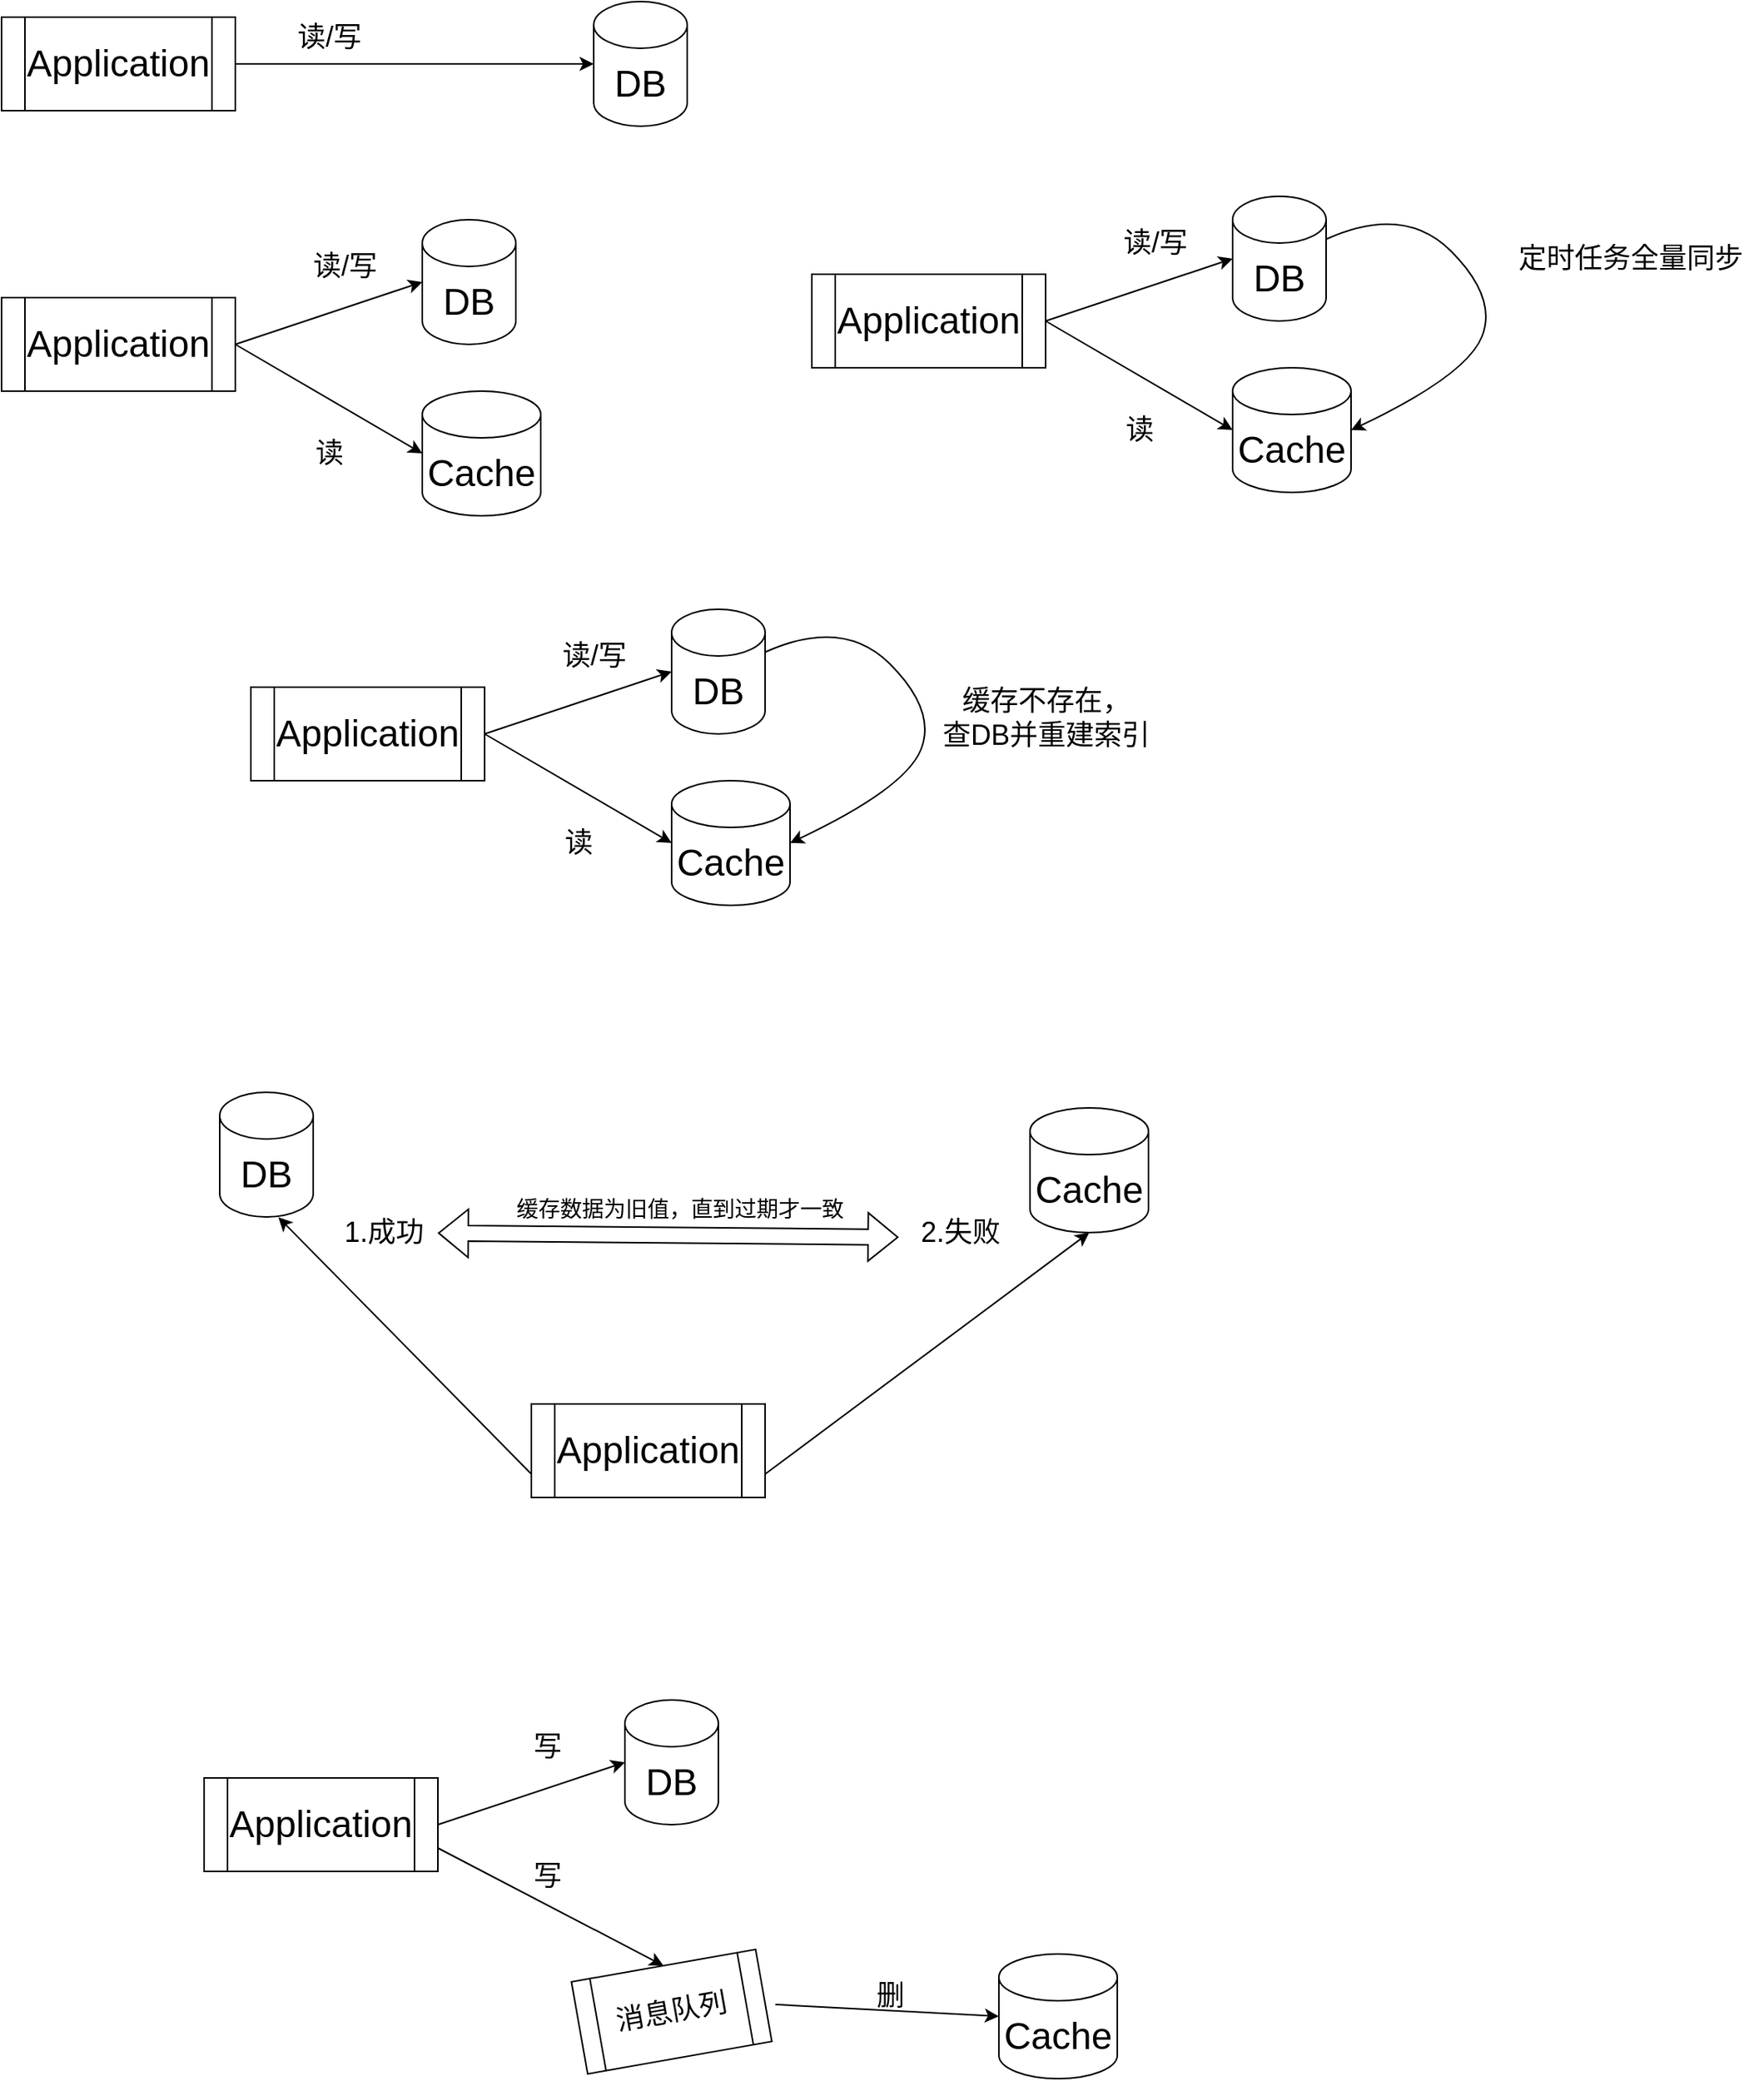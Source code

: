<mxfile version="24.6.2" type="github">
  <diagram name="第 1 页" id="JWLNBZ34yQrrgjN8jXxC">
    <mxGraphModel dx="1290" dy="541" grid="1" gridSize="10" guides="1" tooltips="1" connect="1" arrows="1" fold="1" page="1" pageScale="1" pageWidth="827" pageHeight="1169" math="0" shadow="0">
      <root>
        <mxCell id="0" />
        <mxCell id="1" parent="0" />
        <mxCell id="CinCgs0DXtn0vezCHFaC-1" value="&lt;font style=&quot;font-size: 24px;&quot;&gt;DB&lt;/font&gt;" style="shape=cylinder3;whiteSpace=wrap;html=1;boundedLbl=1;backgroundOutline=1;size=15;" parent="1" vertex="1">
          <mxGeometry x="500" y="60" width="60" height="80" as="geometry" />
        </mxCell>
        <mxCell id="CinCgs0DXtn0vezCHFaC-2" value="&lt;font style=&quot;font-size: 24px;&quot;&gt;Application&lt;/font&gt;" style="shape=process;whiteSpace=wrap;html=1;backgroundOutline=1;" parent="1" vertex="1">
          <mxGeometry x="120" y="70" width="150" height="60" as="geometry" />
        </mxCell>
        <mxCell id="CinCgs0DXtn0vezCHFaC-3" value="" style="endArrow=classic;html=1;rounded=0;exitX=1;exitY=0.5;exitDx=0;exitDy=0;entryX=0;entryY=0.5;entryDx=0;entryDy=0;entryPerimeter=0;" parent="1" source="CinCgs0DXtn0vezCHFaC-2" target="CinCgs0DXtn0vezCHFaC-1" edge="1">
          <mxGeometry width="50" height="50" relative="1" as="geometry">
            <mxPoint x="410" y="120" as="sourcePoint" />
            <mxPoint x="460" y="70" as="targetPoint" />
          </mxGeometry>
        </mxCell>
        <mxCell id="CinCgs0DXtn0vezCHFaC-4" value="&lt;font style=&quot;font-size: 24px;&quot;&gt;DB&lt;/font&gt;" style="shape=cylinder3;whiteSpace=wrap;html=1;boundedLbl=1;backgroundOutline=1;size=15;" parent="1" vertex="1">
          <mxGeometry x="390" y="200" width="60" height="80" as="geometry" />
        </mxCell>
        <mxCell id="CinCgs0DXtn0vezCHFaC-5" value="&lt;font style=&quot;font-size: 24px;&quot;&gt;Application&lt;/font&gt;" style="shape=process;whiteSpace=wrap;html=1;backgroundOutline=1;" parent="1" vertex="1">
          <mxGeometry x="120" y="250" width="150" height="60" as="geometry" />
        </mxCell>
        <mxCell id="CinCgs0DXtn0vezCHFaC-7" value="&lt;font style=&quot;font-size: 24px;&quot;&gt;Cache&lt;/font&gt;" style="shape=cylinder3;whiteSpace=wrap;html=1;boundedLbl=1;backgroundOutline=1;size=15;" parent="1" vertex="1">
          <mxGeometry x="390" y="310" width="76" height="80" as="geometry" />
        </mxCell>
        <mxCell id="CinCgs0DXtn0vezCHFaC-9" value="" style="endArrow=classic;html=1;rounded=0;exitX=1;exitY=0.5;exitDx=0;exitDy=0;entryX=0;entryY=0.5;entryDx=0;entryDy=0;entryPerimeter=0;" parent="1" source="CinCgs0DXtn0vezCHFaC-5" target="CinCgs0DXtn0vezCHFaC-4" edge="1">
          <mxGeometry width="50" height="50" relative="1" as="geometry">
            <mxPoint x="350" y="330" as="sourcePoint" />
            <mxPoint x="400" y="280" as="targetPoint" />
          </mxGeometry>
        </mxCell>
        <mxCell id="CinCgs0DXtn0vezCHFaC-10" value="" style="endArrow=classic;html=1;rounded=0;exitX=1;exitY=0.5;exitDx=0;exitDy=0;entryX=0;entryY=0.5;entryDx=0;entryDy=0;entryPerimeter=0;" parent="1" source="CinCgs0DXtn0vezCHFaC-5" target="CinCgs0DXtn0vezCHFaC-7" edge="1">
          <mxGeometry width="50" height="50" relative="1" as="geometry">
            <mxPoint x="320" y="380" as="sourcePoint" />
            <mxPoint x="370" y="330" as="targetPoint" />
          </mxGeometry>
        </mxCell>
        <mxCell id="CinCgs0DXtn0vezCHFaC-11" value="&lt;font style=&quot;font-size: 18px;&quot;&gt;读/写&lt;/font&gt;" style="text;html=1;align=center;verticalAlign=middle;resizable=0;points=[];autosize=1;strokeColor=none;fillColor=none;" parent="1" vertex="1">
          <mxGeometry x="300" y="63" width="60" height="40" as="geometry" />
        </mxCell>
        <mxCell id="CinCgs0DXtn0vezCHFaC-12" value="&lt;font style=&quot;font-size: 18px;&quot;&gt;读/写&lt;/font&gt;" style="text;html=1;align=center;verticalAlign=middle;resizable=0;points=[];autosize=1;strokeColor=none;fillColor=none;" parent="1" vertex="1">
          <mxGeometry x="310" y="210" width="60" height="40" as="geometry" />
        </mxCell>
        <mxCell id="CinCgs0DXtn0vezCHFaC-13" value="&lt;font style=&quot;font-size: 18px;&quot;&gt;读&lt;/font&gt;" style="text;html=1;align=center;verticalAlign=middle;resizable=0;points=[];autosize=1;strokeColor=none;fillColor=none;" parent="1" vertex="1">
          <mxGeometry x="310" y="330" width="40" height="40" as="geometry" />
        </mxCell>
        <mxCell id="CinCgs0DXtn0vezCHFaC-14" value="&lt;font style=&quot;font-size: 24px;&quot;&gt;DB&lt;/font&gt;" style="shape=cylinder3;whiteSpace=wrap;html=1;boundedLbl=1;backgroundOutline=1;size=15;" parent="1" vertex="1">
          <mxGeometry x="910" y="185" width="60" height="80" as="geometry" />
        </mxCell>
        <mxCell id="CinCgs0DXtn0vezCHFaC-15" value="&lt;font style=&quot;font-size: 24px;&quot;&gt;Application&lt;/font&gt;" style="shape=process;whiteSpace=wrap;html=1;backgroundOutline=1;" parent="1" vertex="1">
          <mxGeometry x="640" y="235" width="150" height="60" as="geometry" />
        </mxCell>
        <mxCell id="CinCgs0DXtn0vezCHFaC-16" value="&lt;font style=&quot;font-size: 24px;&quot;&gt;Cache&lt;/font&gt;" style="shape=cylinder3;whiteSpace=wrap;html=1;boundedLbl=1;backgroundOutline=1;size=15;" parent="1" vertex="1">
          <mxGeometry x="910" y="295" width="76" height="80" as="geometry" />
        </mxCell>
        <mxCell id="CinCgs0DXtn0vezCHFaC-17" value="" style="endArrow=classic;html=1;rounded=0;exitX=1;exitY=0.5;exitDx=0;exitDy=0;entryX=0;entryY=0.5;entryDx=0;entryDy=0;entryPerimeter=0;" parent="1" source="CinCgs0DXtn0vezCHFaC-15" target="CinCgs0DXtn0vezCHFaC-14" edge="1">
          <mxGeometry width="50" height="50" relative="1" as="geometry">
            <mxPoint x="870" y="315" as="sourcePoint" />
            <mxPoint x="920" y="265" as="targetPoint" />
          </mxGeometry>
        </mxCell>
        <mxCell id="CinCgs0DXtn0vezCHFaC-18" value="" style="endArrow=classic;html=1;rounded=0;exitX=1;exitY=0.5;exitDx=0;exitDy=0;entryX=0;entryY=0.5;entryDx=0;entryDy=0;entryPerimeter=0;" parent="1" source="CinCgs0DXtn0vezCHFaC-15" target="CinCgs0DXtn0vezCHFaC-16" edge="1">
          <mxGeometry width="50" height="50" relative="1" as="geometry">
            <mxPoint x="840" y="365" as="sourcePoint" />
            <mxPoint x="890" y="315" as="targetPoint" />
          </mxGeometry>
        </mxCell>
        <mxCell id="CinCgs0DXtn0vezCHFaC-19" value="&lt;font style=&quot;font-size: 18px;&quot;&gt;读/写&lt;/font&gt;" style="text;html=1;align=center;verticalAlign=middle;resizable=0;points=[];autosize=1;strokeColor=none;fillColor=none;" parent="1" vertex="1">
          <mxGeometry x="830" y="195" width="60" height="40" as="geometry" />
        </mxCell>
        <mxCell id="CinCgs0DXtn0vezCHFaC-20" value="&lt;font style=&quot;font-size: 18px;&quot;&gt;读&lt;/font&gt;" style="text;html=1;align=center;verticalAlign=middle;resizable=0;points=[];autosize=1;strokeColor=none;fillColor=none;" parent="1" vertex="1">
          <mxGeometry x="830" y="315" width="40" height="40" as="geometry" />
        </mxCell>
        <mxCell id="CinCgs0DXtn0vezCHFaC-21" value="" style="curved=1;endArrow=classic;html=1;rounded=0;exitX=1;exitY=0;exitDx=0;exitDy=27.5;exitPerimeter=0;entryX=1;entryY=0.5;entryDx=0;entryDy=0;entryPerimeter=0;" parent="1" source="CinCgs0DXtn0vezCHFaC-14" target="CinCgs0DXtn0vezCHFaC-16" edge="1">
          <mxGeometry width="50" height="50" relative="1" as="geometry">
            <mxPoint x="1020" y="255" as="sourcePoint" />
            <mxPoint x="1140" y="238" as="targetPoint" />
            <Array as="points">
              <mxPoint x="1020" y="190" />
              <mxPoint x="1080" y="250" />
              <mxPoint x="1060" y="300" />
            </Array>
          </mxGeometry>
        </mxCell>
        <mxCell id="CinCgs0DXtn0vezCHFaC-22" value="&lt;font style=&quot;font-size: 18px;&quot;&gt;定时任务全量同步&lt;/font&gt;" style="text;html=1;align=center;verticalAlign=middle;resizable=0;points=[];autosize=1;strokeColor=none;fillColor=none;" parent="1" vertex="1">
          <mxGeometry x="1080" y="205" width="170" height="40" as="geometry" />
        </mxCell>
        <mxCell id="CinCgs0DXtn0vezCHFaC-23" value="&lt;font style=&quot;font-size: 24px;&quot;&gt;DB&lt;/font&gt;" style="shape=cylinder3;whiteSpace=wrap;html=1;boundedLbl=1;backgroundOutline=1;size=15;" parent="1" vertex="1">
          <mxGeometry x="550" y="450" width="60" height="80" as="geometry" />
        </mxCell>
        <mxCell id="CinCgs0DXtn0vezCHFaC-24" value="&lt;font style=&quot;font-size: 24px;&quot;&gt;Application&lt;/font&gt;" style="shape=process;whiteSpace=wrap;html=1;backgroundOutline=1;" parent="1" vertex="1">
          <mxGeometry x="280" y="500" width="150" height="60" as="geometry" />
        </mxCell>
        <mxCell id="CinCgs0DXtn0vezCHFaC-25" value="&lt;font style=&quot;font-size: 24px;&quot;&gt;Cache&lt;/font&gt;" style="shape=cylinder3;whiteSpace=wrap;html=1;boundedLbl=1;backgroundOutline=1;size=15;" parent="1" vertex="1">
          <mxGeometry x="550" y="560" width="76" height="80" as="geometry" />
        </mxCell>
        <mxCell id="CinCgs0DXtn0vezCHFaC-26" value="" style="endArrow=classic;html=1;rounded=0;exitX=1;exitY=0.5;exitDx=0;exitDy=0;entryX=0;entryY=0.5;entryDx=0;entryDy=0;entryPerimeter=0;" parent="1" source="CinCgs0DXtn0vezCHFaC-24" target="CinCgs0DXtn0vezCHFaC-23" edge="1">
          <mxGeometry width="50" height="50" relative="1" as="geometry">
            <mxPoint x="510" y="580" as="sourcePoint" />
            <mxPoint x="560" y="530" as="targetPoint" />
          </mxGeometry>
        </mxCell>
        <mxCell id="CinCgs0DXtn0vezCHFaC-27" value="" style="endArrow=classic;html=1;rounded=0;exitX=1;exitY=0.5;exitDx=0;exitDy=0;entryX=0;entryY=0.5;entryDx=0;entryDy=0;entryPerimeter=0;" parent="1" source="CinCgs0DXtn0vezCHFaC-24" target="CinCgs0DXtn0vezCHFaC-25" edge="1">
          <mxGeometry width="50" height="50" relative="1" as="geometry">
            <mxPoint x="480" y="630" as="sourcePoint" />
            <mxPoint x="530" y="580" as="targetPoint" />
          </mxGeometry>
        </mxCell>
        <mxCell id="CinCgs0DXtn0vezCHFaC-28" value="&lt;font style=&quot;font-size: 18px;&quot;&gt;读/写&lt;/font&gt;" style="text;html=1;align=center;verticalAlign=middle;resizable=0;points=[];autosize=1;strokeColor=none;fillColor=none;" parent="1" vertex="1">
          <mxGeometry x="470" y="460" width="60" height="40" as="geometry" />
        </mxCell>
        <mxCell id="CinCgs0DXtn0vezCHFaC-29" value="&lt;font style=&quot;font-size: 18px;&quot;&gt;读&lt;/font&gt;" style="text;html=1;align=center;verticalAlign=middle;resizable=0;points=[];autosize=1;strokeColor=none;fillColor=none;" parent="1" vertex="1">
          <mxGeometry x="470" y="580" width="40" height="40" as="geometry" />
        </mxCell>
        <mxCell id="CinCgs0DXtn0vezCHFaC-30" value="" style="curved=1;endArrow=classic;html=1;rounded=0;exitX=1;exitY=0;exitDx=0;exitDy=27.5;exitPerimeter=0;entryX=1;entryY=0.5;entryDx=0;entryDy=0;entryPerimeter=0;" parent="1" source="CinCgs0DXtn0vezCHFaC-23" target="CinCgs0DXtn0vezCHFaC-25" edge="1">
          <mxGeometry width="50" height="50" relative="1" as="geometry">
            <mxPoint x="660" y="520" as="sourcePoint" />
            <mxPoint x="780" y="503" as="targetPoint" />
            <Array as="points">
              <mxPoint x="660" y="455" />
              <mxPoint x="720" y="515" />
              <mxPoint x="700" y="565" />
            </Array>
          </mxGeometry>
        </mxCell>
        <mxCell id="CinCgs0DXtn0vezCHFaC-31" value="&lt;font style=&quot;font-size: 18px;&quot;&gt;缓存不存在，&lt;/font&gt;&lt;div&gt;&lt;font style=&quot;font-size: 18px;&quot;&gt;查DB并重建索引&lt;/font&gt;&lt;/div&gt;" style="text;html=1;align=center;verticalAlign=middle;resizable=0;points=[];autosize=1;strokeColor=none;fillColor=none;" parent="1" vertex="1">
          <mxGeometry x="710" y="490" width="160" height="60" as="geometry" />
        </mxCell>
        <mxCell id="CinCgs0DXtn0vezCHFaC-33" value="&lt;font style=&quot;font-size: 24px;&quot;&gt;DB&lt;/font&gt;" style="shape=cylinder3;whiteSpace=wrap;html=1;boundedLbl=1;backgroundOutline=1;size=15;" parent="1" vertex="1">
          <mxGeometry x="260" y="760" width="60" height="80" as="geometry" />
        </mxCell>
        <mxCell id="CinCgs0DXtn0vezCHFaC-34" value="&lt;font style=&quot;font-size: 24px;&quot;&gt;Application&lt;/font&gt;" style="shape=process;whiteSpace=wrap;html=1;backgroundOutline=1;" parent="1" vertex="1">
          <mxGeometry x="460" y="960" width="150" height="60" as="geometry" />
        </mxCell>
        <mxCell id="CinCgs0DXtn0vezCHFaC-35" value="&lt;font style=&quot;font-size: 24px;&quot;&gt;Cache&lt;/font&gt;" style="shape=cylinder3;whiteSpace=wrap;html=1;boundedLbl=1;backgroundOutline=1;size=15;" parent="1" vertex="1">
          <mxGeometry x="780" y="770" width="76" height="80" as="geometry" />
        </mxCell>
        <mxCell id="CinCgs0DXtn0vezCHFaC-36" value="" style="endArrow=classic;html=1;rounded=0;exitX=0;exitY=0.75;exitDx=0;exitDy=0;entryX=0.627;entryY=1.002;entryDx=0;entryDy=0;entryPerimeter=0;" parent="1" source="CinCgs0DXtn0vezCHFaC-34" target="CinCgs0DXtn0vezCHFaC-33" edge="1">
          <mxGeometry width="50" height="50" relative="1" as="geometry">
            <mxPoint x="500" y="810" as="sourcePoint" />
            <mxPoint x="550" y="760" as="targetPoint" />
          </mxGeometry>
        </mxCell>
        <mxCell id="CinCgs0DXtn0vezCHFaC-37" value="" style="endArrow=classic;html=1;rounded=0;exitX=1;exitY=0.75;exitDx=0;exitDy=0;entryX=0.5;entryY=1;entryDx=0;entryDy=0;entryPerimeter=0;" parent="1" source="CinCgs0DXtn0vezCHFaC-34" target="CinCgs0DXtn0vezCHFaC-35" edge="1">
          <mxGeometry width="50" height="50" relative="1" as="geometry">
            <mxPoint x="470" y="860" as="sourcePoint" />
            <mxPoint x="670" y="790" as="targetPoint" />
          </mxGeometry>
        </mxCell>
        <mxCell id="CinCgs0DXtn0vezCHFaC-42" value="&lt;font style=&quot;font-size: 18px;&quot;&gt;1.成功&lt;/font&gt;&lt;span style=&quot;color: rgba(0, 0, 0, 0); font-family: monospace; font-size: 0px; text-align: start;&quot;&gt;%3CmxGraphModel%3E%3Croot%3E%3CmxCell%20id%3D%220%22%2F%3E%3CmxCell%20id%3D%221%22%20parent%3D%220%22%2F%3E%3CmxCell%20id%3D%222%22%20value%3D%22%26lt%3Bfont%20style%3D%26quot%3Bfont-size%3A%2018px%3B%26quot%3B%26gt%3B%E8%AF%BB%26lt%3B%2Ffont%26gt%3B%22%20style%3D%22text%3Bhtml%3D1%3Balign%3Dcenter%3BverticalAlign%3Dmiddle%3Bresizable%3D0%3Bpoints%3D%5B%5D%3Bautosize%3D1%3BstrokeColor%3Dnone%3BfillColor%3Dnone%3B%22%20vertex%3D%221%22%20parent%3D%221%22%3E%3CmxGeometry%20x%3D%22470%22%20y%3D%22580%22%20width%3D%2240%22%20height%3D%2240%22%20as%3D%22geometry%22%2F%3E%3C%2FmxCell%3E%3C%2Froot%3E%3C%2FmxGraphModel%3E&lt;/span&gt;" style="text;html=1;align=center;verticalAlign=middle;resizable=0;points=[];autosize=1;strokeColor=none;fillColor=none;" parent="1" vertex="1">
          <mxGeometry x="330" y="830" width="70" height="40" as="geometry" />
        </mxCell>
        <mxCell id="CinCgs0DXtn0vezCHFaC-43" value="&lt;font style=&quot;font-size: 18px;&quot;&gt;2.失败&lt;/font&gt;" style="text;html=1;align=center;verticalAlign=middle;resizable=0;points=[];autosize=1;strokeColor=none;fillColor=none;" parent="1" vertex="1">
          <mxGeometry x="700" y="830" width="70" height="40" as="geometry" />
        </mxCell>
        <mxCell id="CinCgs0DXtn0vezCHFaC-45" value="" style="shape=flexArrow;endArrow=classic;startArrow=classic;html=1;rounded=0;entryX=-0.063;entryY=0.575;entryDx=0;entryDy=0;entryPerimeter=0;" parent="1" source="CinCgs0DXtn0vezCHFaC-42" target="CinCgs0DXtn0vezCHFaC-43" edge="1">
          <mxGeometry width="100" height="100" relative="1" as="geometry">
            <mxPoint x="540" y="940" as="sourcePoint" />
            <mxPoint x="640" y="840" as="targetPoint" />
          </mxGeometry>
        </mxCell>
        <mxCell id="CinCgs0DXtn0vezCHFaC-46" value="&lt;font style=&quot;font-size: 14px;&quot;&gt;缓存数据为旧值，直到过期才一致&lt;/font&gt;" style="text;html=1;align=center;verticalAlign=middle;resizable=0;points=[];autosize=1;strokeColor=none;fillColor=none;" parent="1" vertex="1">
          <mxGeometry x="440" y="820" width="230" height="30" as="geometry" />
        </mxCell>
        <mxCell id="ezsZt50Wm3AILTjWsK48-1" value="&lt;font style=&quot;font-size: 24px;&quot;&gt;DB&lt;/font&gt;" style="shape=cylinder3;whiteSpace=wrap;html=1;boundedLbl=1;backgroundOutline=1;size=15;" vertex="1" parent="1">
          <mxGeometry x="520" y="1150" width="60" height="80" as="geometry" />
        </mxCell>
        <mxCell id="ezsZt50Wm3AILTjWsK48-2" value="&lt;font style=&quot;font-size: 24px;&quot;&gt;Application&lt;/font&gt;" style="shape=process;whiteSpace=wrap;html=1;backgroundOutline=1;" vertex="1" parent="1">
          <mxGeometry x="250" y="1200" width="150" height="60" as="geometry" />
        </mxCell>
        <mxCell id="ezsZt50Wm3AILTjWsK48-3" value="&lt;font style=&quot;font-size: 24px;&quot;&gt;Cache&lt;/font&gt;" style="shape=cylinder3;whiteSpace=wrap;html=1;boundedLbl=1;backgroundOutline=1;size=15;" vertex="1" parent="1">
          <mxGeometry x="760" y="1313" width="76" height="80" as="geometry" />
        </mxCell>
        <mxCell id="ezsZt50Wm3AILTjWsK48-4" value="" style="endArrow=classic;html=1;rounded=0;exitX=1;exitY=0.5;exitDx=0;exitDy=0;entryX=0;entryY=0.5;entryDx=0;entryDy=0;entryPerimeter=0;" edge="1" parent="1" source="ezsZt50Wm3AILTjWsK48-2" target="ezsZt50Wm3AILTjWsK48-1">
          <mxGeometry width="50" height="50" relative="1" as="geometry">
            <mxPoint x="480" y="1280" as="sourcePoint" />
            <mxPoint x="530" y="1230" as="targetPoint" />
          </mxGeometry>
        </mxCell>
        <mxCell id="ezsZt50Wm3AILTjWsK48-6" value="&lt;font style=&quot;font-size: 18px;&quot;&gt;写&lt;/font&gt;" style="text;html=1;align=center;verticalAlign=middle;resizable=0;points=[];autosize=1;strokeColor=none;fillColor=none;" vertex="1" parent="1">
          <mxGeometry x="450" y="1160" width="40" height="40" as="geometry" />
        </mxCell>
        <mxCell id="ezsZt50Wm3AILTjWsK48-10" value="&lt;font style=&quot;font-size: 18px;&quot;&gt;消息队列&lt;/font&gt;" style="shape=process;whiteSpace=wrap;html=1;backgroundOutline=1;rotation=-10;" vertex="1" parent="1">
          <mxGeometry x="490" y="1320" width="120" height="60" as="geometry" />
        </mxCell>
        <mxCell id="ezsZt50Wm3AILTjWsK48-11" value="" style="endArrow=classic;html=1;rounded=0;exitX=1;exitY=0.75;exitDx=0;exitDy=0;entryX=0.5;entryY=0;entryDx=0;entryDy=0;" edge="1" parent="1" source="ezsZt50Wm3AILTjWsK48-2" target="ezsZt50Wm3AILTjWsK48-10">
          <mxGeometry width="50" height="50" relative="1" as="geometry">
            <mxPoint x="470" y="1310" as="sourcePoint" />
            <mxPoint x="520" y="1260" as="targetPoint" />
          </mxGeometry>
        </mxCell>
        <mxCell id="ezsZt50Wm3AILTjWsK48-12" value="&lt;font style=&quot;font-size: 18px;&quot;&gt;写&lt;/font&gt;" style="text;html=1;align=center;verticalAlign=middle;resizable=0;points=[];autosize=1;strokeColor=none;fillColor=none;" vertex="1" parent="1">
          <mxGeometry x="450" y="1243" width="40" height="40" as="geometry" />
        </mxCell>
        <mxCell id="ezsZt50Wm3AILTjWsK48-13" value="" style="endArrow=classic;html=1;rounded=0;exitX=1.053;exitY=0.617;exitDx=0;exitDy=0;entryX=0;entryY=0.5;entryDx=0;entryDy=0;entryPerimeter=0;exitPerimeter=0;" edge="1" parent="1" source="ezsZt50Wm3AILTjWsK48-10" target="ezsZt50Wm3AILTjWsK48-3">
          <mxGeometry width="50" height="50" relative="1" as="geometry">
            <mxPoint x="650" y="1440" as="sourcePoint" />
            <mxPoint x="700" y="1390" as="targetPoint" />
          </mxGeometry>
        </mxCell>
        <mxCell id="ezsZt50Wm3AILTjWsK48-15" value="&lt;font style=&quot;font-size: 18px;&quot;&gt;删&lt;/font&gt;" style="text;html=1;align=center;verticalAlign=middle;resizable=0;points=[];autosize=1;strokeColor=none;fillColor=none;" vertex="1" parent="1">
          <mxGeometry x="670" y="1320" width="40" height="40" as="geometry" />
        </mxCell>
      </root>
    </mxGraphModel>
  </diagram>
</mxfile>
